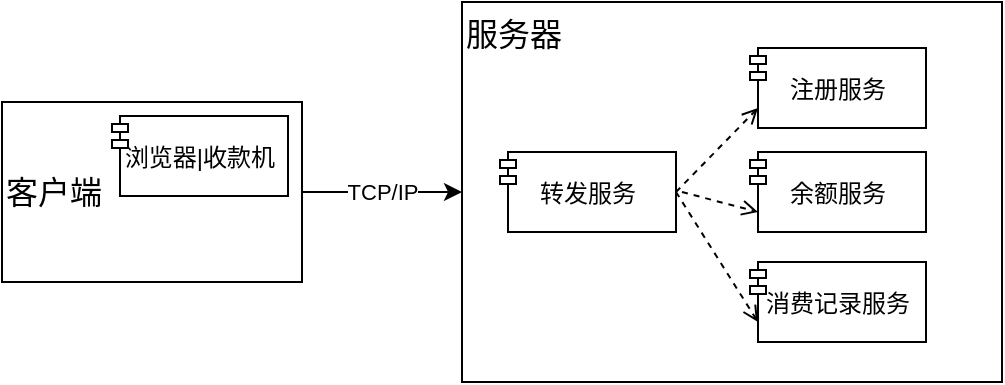 <mxfile version="13.8.2" type="github">
  <diagram name="Page-1" id="b5b7bab2-c9e2-2cf4-8b2a-24fd1a2a6d21">
    <mxGraphModel dx="1186" dy="741" grid="1" gridSize="10" guides="1" tooltips="1" connect="1" arrows="1" fold="1" page="1" pageScale="1" pageWidth="827" pageHeight="1169" background="#ffffff" math="0" shadow="0">
      <root>
        <mxCell id="0" />
        <mxCell id="1" parent="0" />
        <mxCell id="WBoUn87it_00YbaUNWIz-2" value="&lt;font style=&quot;font-size: 16px&quot;&gt;客户端&lt;/font&gt;" style="html=1;dropTarget=0;align=left;" vertex="1" parent="1">
          <mxGeometry x="40" y="430" width="150" height="90" as="geometry" />
        </mxCell>
        <mxCell id="WBoUn87it_00YbaUNWIz-3" value="浏览器|收款机" style="shape=module;jettyWidth=8;jettyHeight=4;" vertex="1" parent="WBoUn87it_00YbaUNWIz-2">
          <mxGeometry x="1" width="88" height="40" relative="1" as="geometry">
            <mxPoint x="-95" y="7" as="offset" />
          </mxGeometry>
        </mxCell>
        <mxCell id="WBoUn87it_00YbaUNWIz-5" value="&lt;font style=&quot;font-size: 16px&quot;&gt;服务器&lt;/font&gt;" style="html=1;dropTarget=0;align=left;verticalAlign=top;" vertex="1" parent="1">
          <mxGeometry x="270" y="380" width="270" height="190" as="geometry" />
        </mxCell>
        <mxCell id="WBoUn87it_00YbaUNWIz-6" value="注册服务" style="shape=module;jettyWidth=8;jettyHeight=4;" vertex="1" parent="WBoUn87it_00YbaUNWIz-5">
          <mxGeometry x="1" width="88" height="40" relative="1" as="geometry">
            <mxPoint x="-126" y="23" as="offset" />
          </mxGeometry>
        </mxCell>
        <mxCell id="WBoUn87it_00YbaUNWIz-7" value="余额服务" style="shape=module;jettyWidth=8;jettyHeight=4;" vertex="1" parent="1">
          <mxGeometry x="414" y="455" width="88" height="40" as="geometry" />
        </mxCell>
        <mxCell id="WBoUn87it_00YbaUNWIz-8" value="消费记录服务" style="shape=module;jettyWidth=8;jettyHeight=4;" vertex="1" parent="1">
          <mxGeometry x="414" y="510" width="88" height="40" as="geometry" />
        </mxCell>
        <mxCell id="WBoUn87it_00YbaUNWIz-9" value="转发服务" style="shape=module;jettyWidth=8;jettyHeight=4;" vertex="1" parent="1">
          <mxGeometry x="289" y="455" width="88" height="40" as="geometry" />
        </mxCell>
        <mxCell id="WBoUn87it_00YbaUNWIz-10" value="TCP/IP" style="endArrow=classic;html=1;exitX=1;exitY=0.5;exitDx=0;exitDy=0;entryX=0;entryY=0.5;entryDx=0;entryDy=0;" edge="1" parent="1" source="WBoUn87it_00YbaUNWIz-2" target="WBoUn87it_00YbaUNWIz-5">
          <mxGeometry width="50" height="50" relative="1" as="geometry">
            <mxPoint x="400" y="570" as="sourcePoint" />
            <mxPoint x="450" y="520" as="targetPoint" />
          </mxGeometry>
        </mxCell>
        <mxCell id="WBoUn87it_00YbaUNWIz-13" value="" style="endArrow=open;html=1;exitX=1;exitY=0.5;exitDx=0;exitDy=0;entryX=0;entryY=0.75;entryDx=4;entryDy=0;entryPerimeter=0;dashed=1;endFill=0;" edge="1" parent="1" source="WBoUn87it_00YbaUNWIz-9" target="WBoUn87it_00YbaUNWIz-8">
          <mxGeometry width="50" height="50" relative="1" as="geometry">
            <mxPoint x="460" y="710" as="sourcePoint" />
            <mxPoint x="510" y="660" as="targetPoint" />
          </mxGeometry>
        </mxCell>
        <mxCell id="WBoUn87it_00YbaUNWIz-15" value="" style="endArrow=open;html=1;entryX=0;entryY=0.75;entryDx=4;entryDy=0;entryPerimeter=0;dashed=1;endFill=0;" edge="1" parent="1" target="WBoUn87it_00YbaUNWIz-7">
          <mxGeometry width="50" height="50" relative="1" as="geometry">
            <mxPoint x="380" y="475" as="sourcePoint" />
            <mxPoint x="428" y="550" as="targetPoint" />
          </mxGeometry>
        </mxCell>
        <mxCell id="WBoUn87it_00YbaUNWIz-16" value="" style="endArrow=open;html=1;exitX=1;exitY=0.5;exitDx=0;exitDy=0;entryX=0;entryY=0.75;entryDx=4;entryDy=0;entryPerimeter=0;dashed=1;endFill=0;" edge="1" parent="1" source="WBoUn87it_00YbaUNWIz-9" target="WBoUn87it_00YbaUNWIz-6">
          <mxGeometry width="50" height="50" relative="1" as="geometry">
            <mxPoint x="387" y="485" as="sourcePoint" />
            <mxPoint x="428" y="550" as="targetPoint" />
          </mxGeometry>
        </mxCell>
      </root>
    </mxGraphModel>
  </diagram>
</mxfile>
